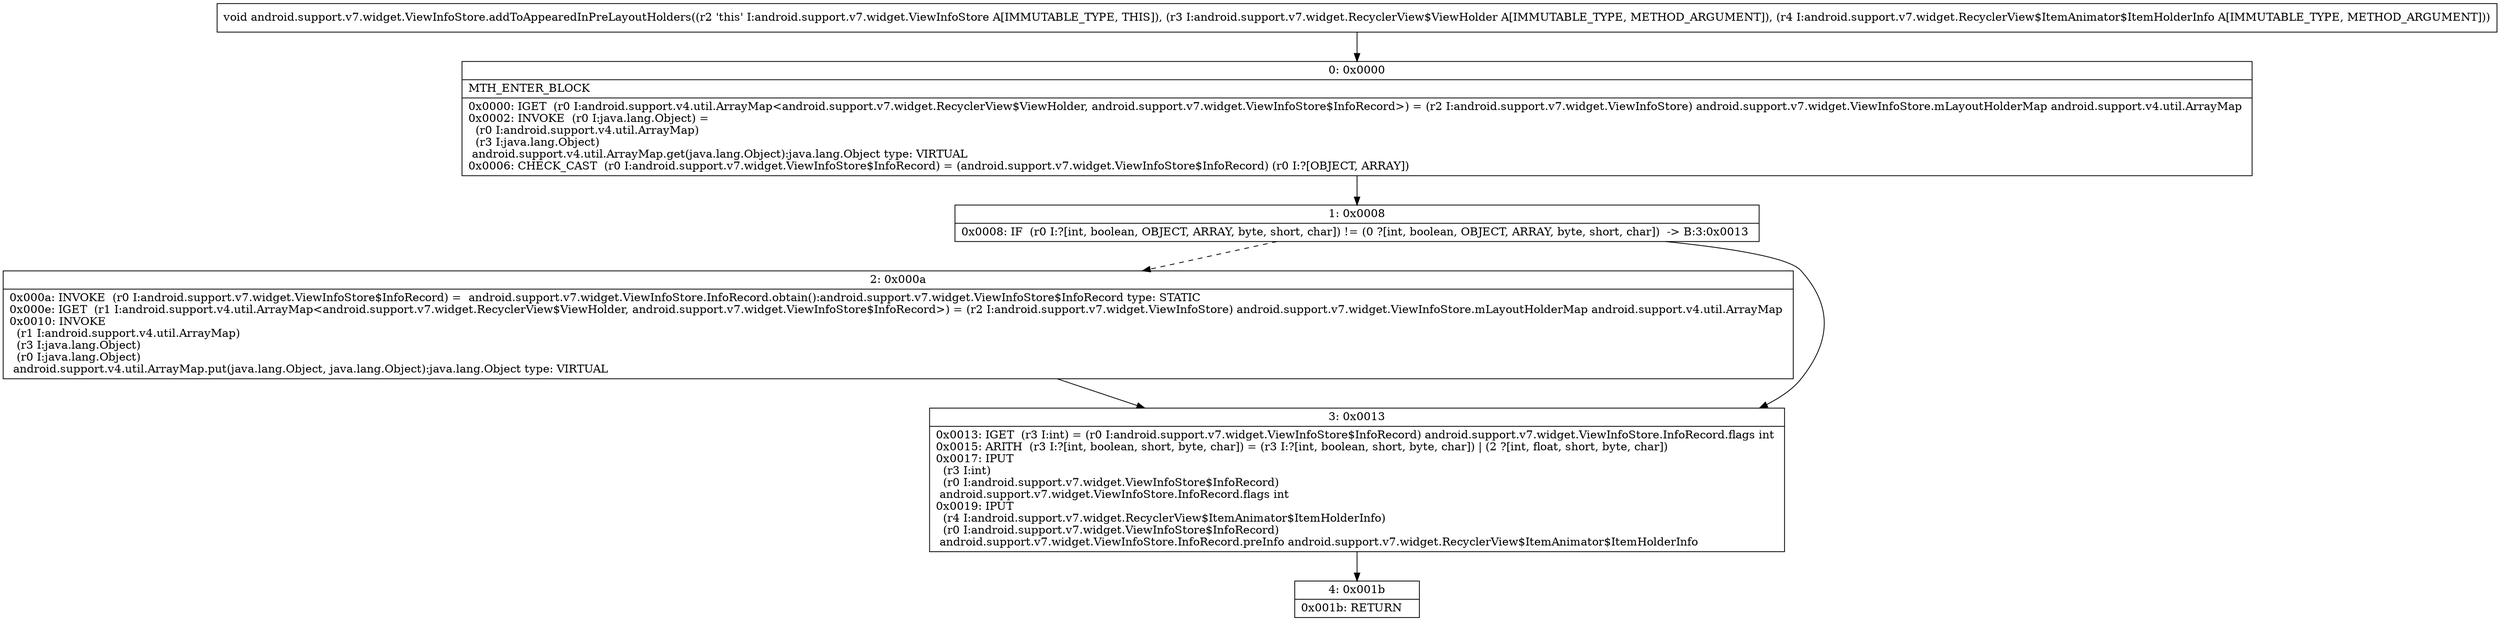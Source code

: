 digraph "CFG forandroid.support.v7.widget.ViewInfoStore.addToAppearedInPreLayoutHolders(Landroid\/support\/v7\/widget\/RecyclerView$ViewHolder;Landroid\/support\/v7\/widget\/RecyclerView$ItemAnimator$ItemHolderInfo;)V" {
Node_0 [shape=record,label="{0\:\ 0x0000|MTH_ENTER_BLOCK\l|0x0000: IGET  (r0 I:android.support.v4.util.ArrayMap\<android.support.v7.widget.RecyclerView$ViewHolder, android.support.v7.widget.ViewInfoStore$InfoRecord\>) = (r2 I:android.support.v7.widget.ViewInfoStore) android.support.v7.widget.ViewInfoStore.mLayoutHolderMap android.support.v4.util.ArrayMap \l0x0002: INVOKE  (r0 I:java.lang.Object) = \l  (r0 I:android.support.v4.util.ArrayMap)\l  (r3 I:java.lang.Object)\l android.support.v4.util.ArrayMap.get(java.lang.Object):java.lang.Object type: VIRTUAL \l0x0006: CHECK_CAST  (r0 I:android.support.v7.widget.ViewInfoStore$InfoRecord) = (android.support.v7.widget.ViewInfoStore$InfoRecord) (r0 I:?[OBJECT, ARRAY]) \l}"];
Node_1 [shape=record,label="{1\:\ 0x0008|0x0008: IF  (r0 I:?[int, boolean, OBJECT, ARRAY, byte, short, char]) != (0 ?[int, boolean, OBJECT, ARRAY, byte, short, char])  \-\> B:3:0x0013 \l}"];
Node_2 [shape=record,label="{2\:\ 0x000a|0x000a: INVOKE  (r0 I:android.support.v7.widget.ViewInfoStore$InfoRecord) =  android.support.v7.widget.ViewInfoStore.InfoRecord.obtain():android.support.v7.widget.ViewInfoStore$InfoRecord type: STATIC \l0x000e: IGET  (r1 I:android.support.v4.util.ArrayMap\<android.support.v7.widget.RecyclerView$ViewHolder, android.support.v7.widget.ViewInfoStore$InfoRecord\>) = (r2 I:android.support.v7.widget.ViewInfoStore) android.support.v7.widget.ViewInfoStore.mLayoutHolderMap android.support.v4.util.ArrayMap \l0x0010: INVOKE  \l  (r1 I:android.support.v4.util.ArrayMap)\l  (r3 I:java.lang.Object)\l  (r0 I:java.lang.Object)\l android.support.v4.util.ArrayMap.put(java.lang.Object, java.lang.Object):java.lang.Object type: VIRTUAL \l}"];
Node_3 [shape=record,label="{3\:\ 0x0013|0x0013: IGET  (r3 I:int) = (r0 I:android.support.v7.widget.ViewInfoStore$InfoRecord) android.support.v7.widget.ViewInfoStore.InfoRecord.flags int \l0x0015: ARITH  (r3 I:?[int, boolean, short, byte, char]) = (r3 I:?[int, boolean, short, byte, char]) \| (2 ?[int, float, short, byte, char]) \l0x0017: IPUT  \l  (r3 I:int)\l  (r0 I:android.support.v7.widget.ViewInfoStore$InfoRecord)\l android.support.v7.widget.ViewInfoStore.InfoRecord.flags int \l0x0019: IPUT  \l  (r4 I:android.support.v7.widget.RecyclerView$ItemAnimator$ItemHolderInfo)\l  (r0 I:android.support.v7.widget.ViewInfoStore$InfoRecord)\l android.support.v7.widget.ViewInfoStore.InfoRecord.preInfo android.support.v7.widget.RecyclerView$ItemAnimator$ItemHolderInfo \l}"];
Node_4 [shape=record,label="{4\:\ 0x001b|0x001b: RETURN   \l}"];
MethodNode[shape=record,label="{void android.support.v7.widget.ViewInfoStore.addToAppearedInPreLayoutHolders((r2 'this' I:android.support.v7.widget.ViewInfoStore A[IMMUTABLE_TYPE, THIS]), (r3 I:android.support.v7.widget.RecyclerView$ViewHolder A[IMMUTABLE_TYPE, METHOD_ARGUMENT]), (r4 I:android.support.v7.widget.RecyclerView$ItemAnimator$ItemHolderInfo A[IMMUTABLE_TYPE, METHOD_ARGUMENT])) }"];
MethodNode -> Node_0;
Node_0 -> Node_1;
Node_1 -> Node_2[style=dashed];
Node_1 -> Node_3;
Node_2 -> Node_3;
Node_3 -> Node_4;
}

